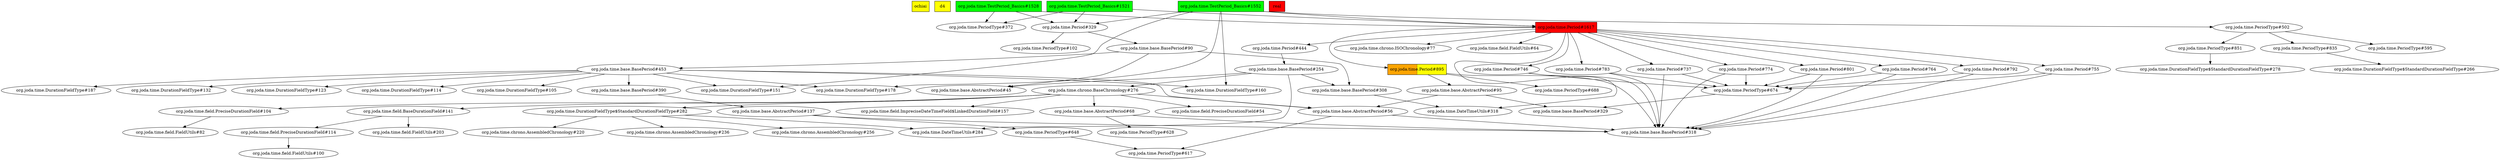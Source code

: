 digraph enhanced {
	"ochiai" [style=striped shape=box fillcolor="yellow"];
	"d4" [style=striped shape=box fillcolor="yellow"];
	"org.joda.time.TestPeriod_Basics#1521" [style=striped shape=box fillcolor="green"];
	"org.joda.time.TestPeriod_Basics#1552" [style=striped shape=box fillcolor="green"];
	"real" [style=striped shape=box fillcolor="red"];
	"org.joda.time.Period#895" [style=striped shape=box fillcolor="orange:yellow"];
	"org.joda.time.TestPeriod_Basics#1528" [style=striped shape=box fillcolor="green"];
	"org.joda.time.Period#1617" [style=striped shape=box fillcolor="red"];
	"org.joda.time.PeriodType#851" -> "org.joda.time.DurationFieldType$StandardDurationFieldType#278";
	"org.joda.time.Period#895" -> "org.joda.time.PeriodType#688";
	"org.joda.time.base.BasePeriod#453" -> "org.joda.time.DurationFieldType#105";
	"org.joda.time.Period#1617" -> "org.joda.time.chrono.ISOChronology#77";
	"org.joda.time.PeriodType#674" -> "org.joda.time.base.BasePeriod#329";
	"org.joda.time.base.AbstractPeriod#95" -> "org.joda.time.base.BasePeriod#329";
	"org.joda.time.Period#1617" -> "org.joda.time.Period#746";
	"org.joda.time.base.BasePeriod#308" -> "org.joda.time.DateTimeUtils#318";
	"org.joda.time.Period#1617" -> "org.joda.time.DateTimeUtils#318";
	"org.joda.time.Period#1617" -> "org.joda.time.Period#783";
	"org.joda.time.base.BasePeriod#90" -> "org.joda.time.base.BasePeriod#453";
	"org.joda.time.Period#444" -> "org.joda.time.base.BasePeriod#254";
	"org.joda.time.DurationFieldType$StandardDurationFieldType#282" -> "org.joda.time.chrono.AssembledChronology#256";
	"org.joda.time.chrono.BaseChronology#276" -> "org.joda.time.field.PreciseDurationField#54";
	"org.joda.time.base.BasePeriod#453" -> "org.joda.time.DurationFieldType#187";
	"org.joda.time.base.AbstractPeriod#137" -> "org.joda.time.PeriodType#648";
	"org.joda.time.base.BasePeriod#453" -> "org.joda.time.DurationFieldType#178";
	"org.joda.time.TestPeriod_Basics#1552" -> "org.joda.time.DurationFieldType#178";
	"org.joda.time.PeriodType#502" -> "org.joda.time.PeriodType#851";
	"org.joda.time.base.BasePeriod#254" -> "org.joda.time.DateTimeUtils#284";
	"org.joda.time.DurationFieldType$StandardDurationFieldType#282" -> "org.joda.time.DateTimeUtils#284";
	"org.joda.time.Period#1617" -> "org.joda.time.Period#737";
	"org.joda.time.base.BasePeriod#90" -> "org.joda.time.base.AbstractPeriod#45";
	"org.joda.time.base.BasePeriod#254" -> "org.joda.time.base.AbstractPeriod#45";
	"org.joda.time.chrono.BaseChronology#276" -> "org.joda.time.field.ImpreciseDateTimeField$LinkedDurationField#157";
	"org.joda.time.TestPeriod_Basics#1521" -> "org.joda.time.PeriodType#372";
	"org.joda.time.TestPeriod_Basics#1528" -> "org.joda.time.PeriodType#372";
	"org.joda.time.Period#1617" -> "org.joda.time.Period#895";
	"org.joda.time.Period#1617" -> "org.joda.time.Period#774";
	"org.joda.time.base.BasePeriod#390" -> "org.joda.time.base.AbstractPeriod#137";
	"org.joda.time.field.PreciseDurationField#114" -> "org.joda.time.field.FieldUtils#100";
	"org.joda.time.Period#895" -> "org.joda.time.base.AbstractPeriod#95";
	"org.joda.time.field.PreciseDurationField#104" -> "org.joda.time.field.FieldUtils#82";
	"org.joda.time.DurationFieldType$StandardDurationFieldType#282" -> "org.joda.time.chrono.AssembledChronology#220";
	"org.joda.time.PeriodType#835" -> "org.joda.time.DurationFieldType$StandardDurationFieldType#266";
	"org.joda.time.base.AbstractPeriod#56" -> "org.joda.time.PeriodType#617";
	"org.joda.time.PeriodType#648" -> "org.joda.time.PeriodType#617";
	"org.joda.time.base.BasePeriod#453" -> "org.joda.time.DurationFieldType#132";
	"org.joda.time.TestPeriod_Basics#1552" -> "org.joda.time.PeriodType#502";
	"org.joda.time.base.BasePeriod#453" -> "org.joda.time.DurationFieldType#123";
	"org.joda.time.Period#329" -> "org.joda.time.base.BasePeriod#90";
	"org.joda.time.Period#329" -> "org.joda.time.PeriodType#102";
	"org.joda.time.field.BaseDurationField#141" -> "org.joda.time.field.PreciseDurationField#114";
	"org.joda.time.DurationFieldType$StandardDurationFieldType#282" -> "org.joda.time.chrono.AssembledChronology#236";
	"org.joda.time.base.BasePeriod#90" -> "org.joda.time.base.BasePeriod#308";
	"org.joda.time.base.BasePeriod#254" -> "org.joda.time.base.BasePeriod#308";
	"org.joda.time.base.BasePeriod#453" -> "org.joda.time.base.AbstractPeriod#56";
	"org.joda.time.base.AbstractPeriod#95" -> "org.joda.time.base.AbstractPeriod#56";
	"org.joda.time.chrono.BaseChronology#276" -> "org.joda.time.base.AbstractPeriod#56";
	"org.joda.time.TestPeriod_Basics#1521" -> "org.joda.time.Period#329";
	"org.joda.time.TestPeriod_Basics#1552" -> "org.joda.time.Period#329";
	"org.joda.time.TestPeriod_Basics#1528" -> "org.joda.time.Period#329";
	"org.joda.time.Period#1617" -> "org.joda.time.Period#801";
	"org.joda.time.Period#1617" -> "org.joda.time.Period#764";
	"org.joda.time.Period#1617" -> "org.joda.time.Period#444";
	"org.joda.time.TestPeriod_Basics#1521" -> "org.joda.time.Period#1617";
	"org.joda.time.TestPeriod_Basics#1552" -> "org.joda.time.Period#1617";
	"org.joda.time.TestPeriod_Basics#1528" -> "org.joda.time.Period#1617";
	"org.joda.time.base.BasePeriod#453" -> "org.joda.time.base.BasePeriod#390";
	"org.joda.time.base.BasePeriod#453" -> "org.joda.time.DurationFieldType#160";
	"org.joda.time.TestPeriod_Basics#1552" -> "org.joda.time.DurationFieldType#160";
	"org.joda.time.base.AbstractPeriod#68" -> "org.joda.time.PeriodType#628";
	"org.joda.time.base.BasePeriod#453" -> "org.joda.time.DurationFieldType#114";
	"org.joda.time.Period#783" -> "org.joda.time.PeriodType#674";
	"org.joda.time.Period#792" -> "org.joda.time.PeriodType#674";
	"org.joda.time.Period#737" -> "org.joda.time.PeriodType#674";
	"org.joda.time.Period#801" -> "org.joda.time.PeriodType#674";
	"org.joda.time.Period#746" -> "org.joda.time.PeriodType#674";
	"org.joda.time.Period#755" -> "org.joda.time.PeriodType#674";
	"org.joda.time.Period#764" -> "org.joda.time.PeriodType#674";
	"org.joda.time.Period#774" -> "org.joda.time.PeriodType#674";
	"org.joda.time.PeriodType#502" -> "org.joda.time.PeriodType#595";
	"org.joda.time.Period#783" -> "org.joda.time.base.BasePeriod#318";
	"org.joda.time.Period#792" -> "org.joda.time.base.BasePeriod#318";
	"org.joda.time.Period#737" -> "org.joda.time.base.BasePeriod#318";
	"org.joda.time.base.AbstractPeriod#56" -> "org.joda.time.base.BasePeriod#318";
	"org.joda.time.Period#801" -> "org.joda.time.base.BasePeriod#318";
	"org.joda.time.Period#746" -> "org.joda.time.base.BasePeriod#318";
	"org.joda.time.Period#755" -> "org.joda.time.base.BasePeriod#318";
	"org.joda.time.Period#764" -> "org.joda.time.base.BasePeriod#318";
	"org.joda.time.Period#774" -> "org.joda.time.base.BasePeriod#318";
	"org.joda.time.Period#895" -> "org.joda.time.base.BasePeriod#318";
	"org.joda.time.base.AbstractPeriod#137" -> "org.joda.time.base.BasePeriod#318";
	"org.joda.time.base.AbstractPeriod#68" -> "org.joda.time.base.BasePeriod#318";
	"org.joda.time.Period#1617" -> "org.joda.time.Period#755";
	"org.joda.time.chrono.BaseChronology#276" -> "org.joda.time.base.AbstractPeriod#68";
	"org.joda.time.Period#1617" -> "org.joda.time.Period#792";
	"org.joda.time.field.BaseDurationField#141" -> "org.joda.time.field.FieldUtils#203";
	"org.joda.time.base.BasePeriod#254" -> "org.joda.time.chrono.BaseChronology#276";
	"org.joda.time.chrono.BaseChronology#276" -> "org.joda.time.field.BaseDurationField#141";
	"org.joda.time.chrono.BaseChronology#276" -> "org.joda.time.field.PreciseDurationField#104";
	"org.joda.time.chrono.BaseChronology#276" -> "org.joda.time.DurationFieldType$StandardDurationFieldType#282";
	"org.joda.time.base.BasePeriod#453" -> "org.joda.time.DurationFieldType#151";
	"org.joda.time.TestPeriod_Basics#1552" -> "org.joda.time.DurationFieldType#151";
	"org.joda.time.Period#1617" -> "org.joda.time.field.FieldUtils#64";
	"org.joda.time.PeriodType#502" -> "org.joda.time.PeriodType#835";
}
